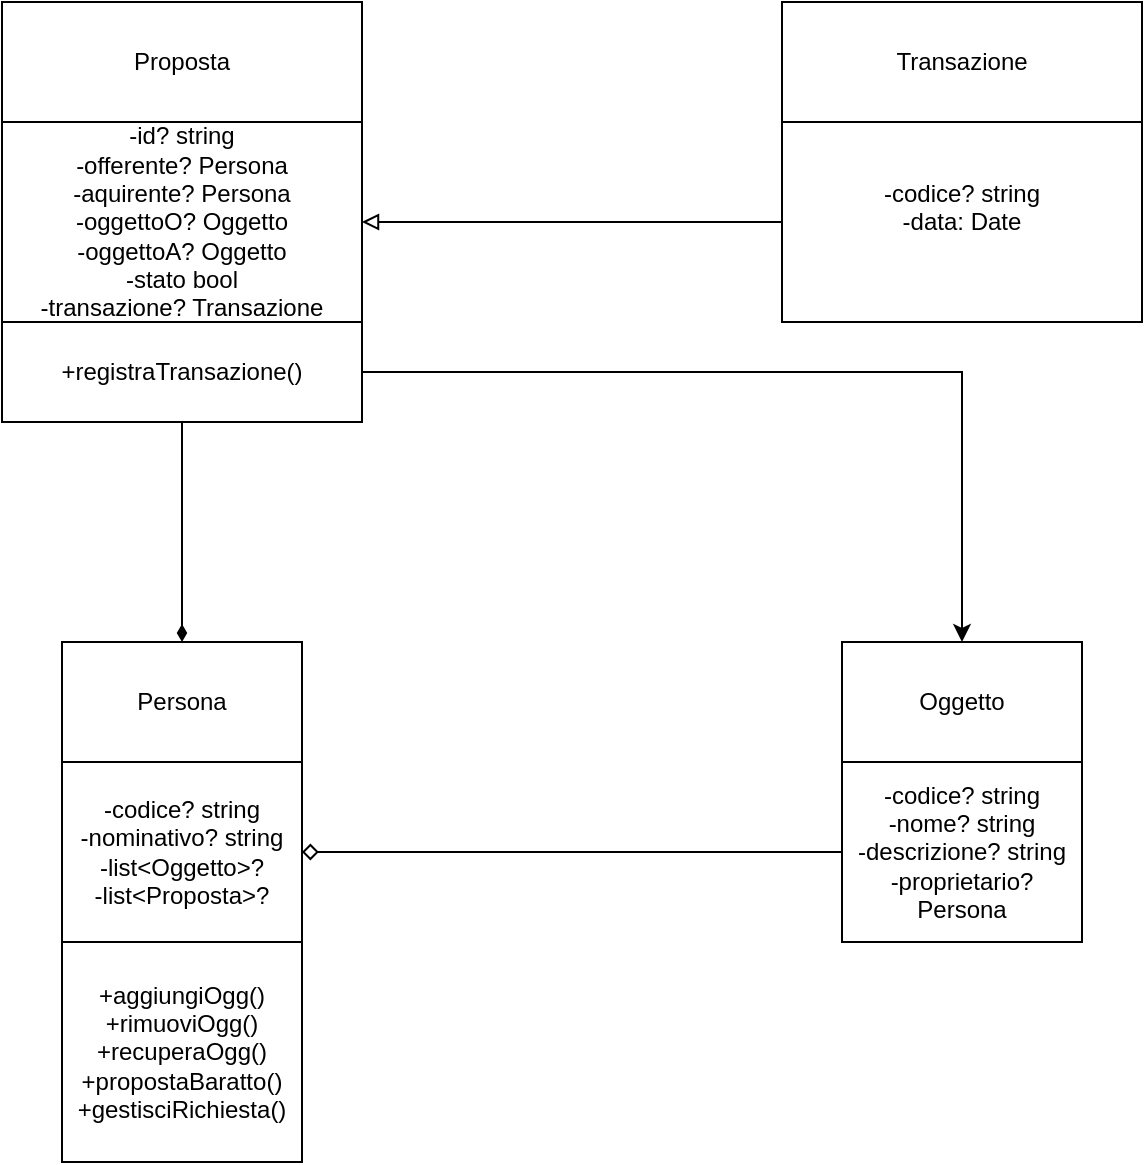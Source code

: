 <mxfile version="24.1.0" type="device">
  <diagram name="Pagina-1" id="WtdL7OtYwHsTGJt3tcMG">
    <mxGraphModel dx="880" dy="532" grid="1" gridSize="10" guides="1" tooltips="1" connect="1" arrows="1" fold="1" page="1" pageScale="1" pageWidth="827" pageHeight="1169" math="0" shadow="0">
      <root>
        <mxCell id="0" />
        <mxCell id="1" parent="0" />
        <mxCell id="LwQa8xYIXD3IRop4qGee-24" style="edgeStyle=orthogonalEdgeStyle;rounded=0;orthogonalLoop=1;jettySize=auto;html=1;endArrow=diamond;endFill=0;" parent="1" source="LwQa8xYIXD3IRop4qGee-4" target="LwQa8xYIXD3IRop4qGee-8" edge="1">
          <mxGeometry relative="1" as="geometry" />
        </mxCell>
        <mxCell id="LwQa8xYIXD3IRop4qGee-4" value="-codice? string&lt;div&gt;-nome? string&lt;/div&gt;&lt;div&gt;-descrizione? string&lt;/div&gt;&lt;div&gt;-proprietario? Persona&lt;/div&gt;" style="rounded=0;whiteSpace=wrap;html=1;" parent="1" vertex="1">
          <mxGeometry x="510" y="570" width="120" height="90" as="geometry" />
        </mxCell>
        <mxCell id="LwQa8xYIXD3IRop4qGee-5" value="Oggetto" style="rounded=0;whiteSpace=wrap;html=1;" parent="1" vertex="1">
          <mxGeometry x="510" y="510" width="120" height="60" as="geometry" />
        </mxCell>
        <mxCell id="LwQa8xYIXD3IRop4qGee-8" value="-codice? string&lt;div&gt;-nominativo? string&lt;/div&gt;&lt;div&gt;-list&amp;lt;Oggetto&amp;gt;?&lt;br&gt;&lt;/div&gt;&lt;div&gt;-list&amp;lt;Proposta&amp;gt;?&lt;/div&gt;" style="rounded=0;whiteSpace=wrap;html=1;" parent="1" vertex="1">
          <mxGeometry x="120" y="570" width="120" height="90" as="geometry" />
        </mxCell>
        <mxCell id="LwQa8xYIXD3IRop4qGee-9" value="Persona" style="rounded=0;whiteSpace=wrap;html=1;" parent="1" vertex="1">
          <mxGeometry x="120" y="510" width="120" height="60" as="geometry" />
        </mxCell>
        <mxCell id="LwQa8xYIXD3IRop4qGee-10" value="&lt;div&gt;+aggiungiOgg()&lt;/div&gt;&lt;div&gt;+rimuoviOgg()&lt;/div&gt;&lt;div&gt;+recuperaOgg()&lt;/div&gt;+propostaBaratto()&lt;div&gt;+gestisciRichiesta()&lt;/div&gt;" style="rounded=0;whiteSpace=wrap;html=1;" parent="1" vertex="1">
          <mxGeometry x="120" y="660" width="120" height="110" as="geometry" />
        </mxCell>
        <mxCell id="Ay93tbEVzXEKO3dqIXBd-7" style="edgeStyle=orthogonalEdgeStyle;rounded=0;orthogonalLoop=1;jettySize=auto;html=1;entryX=1;entryY=0.5;entryDx=0;entryDy=0;endArrow=block;endFill=0;" edge="1" parent="1" source="LwQa8xYIXD3IRop4qGee-15" target="LwQa8xYIXD3IRop4qGee-18">
          <mxGeometry relative="1" as="geometry" />
        </mxCell>
        <mxCell id="LwQa8xYIXD3IRop4qGee-15" value="-codice? string&lt;div&gt;-data: Date&lt;/div&gt;&lt;div&gt;&lt;br&gt;&lt;/div&gt;" style="rounded=0;whiteSpace=wrap;html=1;" parent="1" vertex="1">
          <mxGeometry x="480" y="250" width="180" height="100" as="geometry" />
        </mxCell>
        <mxCell id="LwQa8xYIXD3IRop4qGee-16" value="Transazione" style="rounded=0;whiteSpace=wrap;html=1;" parent="1" vertex="1">
          <mxGeometry x="480" y="190" width="180" height="60" as="geometry" />
        </mxCell>
        <mxCell id="LwQa8xYIXD3IRop4qGee-28" style="edgeStyle=orthogonalEdgeStyle;rounded=0;orthogonalLoop=1;jettySize=auto;html=1;entryX=0.5;entryY=0;entryDx=0;entryDy=0;endArrow=diamondThin;endFill=1;" parent="1" source="LwQa8xYIXD3IRop4qGee-17" target="LwQa8xYIXD3IRop4qGee-9" edge="1">
          <mxGeometry relative="1" as="geometry" />
        </mxCell>
        <mxCell id="Ay93tbEVzXEKO3dqIXBd-6" style="edgeStyle=orthogonalEdgeStyle;rounded=0;orthogonalLoop=1;jettySize=auto;html=1;entryX=0.5;entryY=0;entryDx=0;entryDy=0;" edge="1" parent="1" source="LwQa8xYIXD3IRop4qGee-17" target="LwQa8xYIXD3IRop4qGee-5">
          <mxGeometry relative="1" as="geometry" />
        </mxCell>
        <mxCell id="LwQa8xYIXD3IRop4qGee-17" value="+registraTransazione()" style="rounded=0;whiteSpace=wrap;html=1;" parent="1" vertex="1">
          <mxGeometry x="90" y="350" width="180" height="50" as="geometry" />
        </mxCell>
        <mxCell id="LwQa8xYIXD3IRop4qGee-18" value="-id? string&lt;div&gt;-offerente? Persona&lt;/div&gt;&lt;div&gt;&lt;span style=&quot;background-color: initial;&quot;&gt;-aquirente? Persona&lt;/span&gt;&lt;/div&gt;&lt;div&gt;&lt;span style=&quot;background-color: initial;&quot;&gt;-oggettoO? Oggetto&lt;/span&gt;&lt;br&gt;&lt;/div&gt;&lt;div&gt;&lt;span style=&quot;background-color: initial;&quot;&gt;-oggettoA? Oggetto&lt;/span&gt;&lt;/div&gt;&lt;div&gt;&lt;span style=&quot;background-color: initial;&quot;&gt;-stato bool&lt;/span&gt;&lt;/div&gt;&lt;div&gt;&lt;span style=&quot;background-color: initial;&quot;&gt;-transazione? Transazione&lt;/span&gt;&lt;/div&gt;" style="rounded=0;whiteSpace=wrap;html=1;" parent="1" vertex="1">
          <mxGeometry x="90" y="250" width="180" height="100" as="geometry" />
        </mxCell>
        <mxCell id="LwQa8xYIXD3IRop4qGee-19" value="Proposta" style="rounded=0;whiteSpace=wrap;html=1;" parent="1" vertex="1">
          <mxGeometry x="90" y="190" width="180" height="60" as="geometry" />
        </mxCell>
      </root>
    </mxGraphModel>
  </diagram>
</mxfile>
